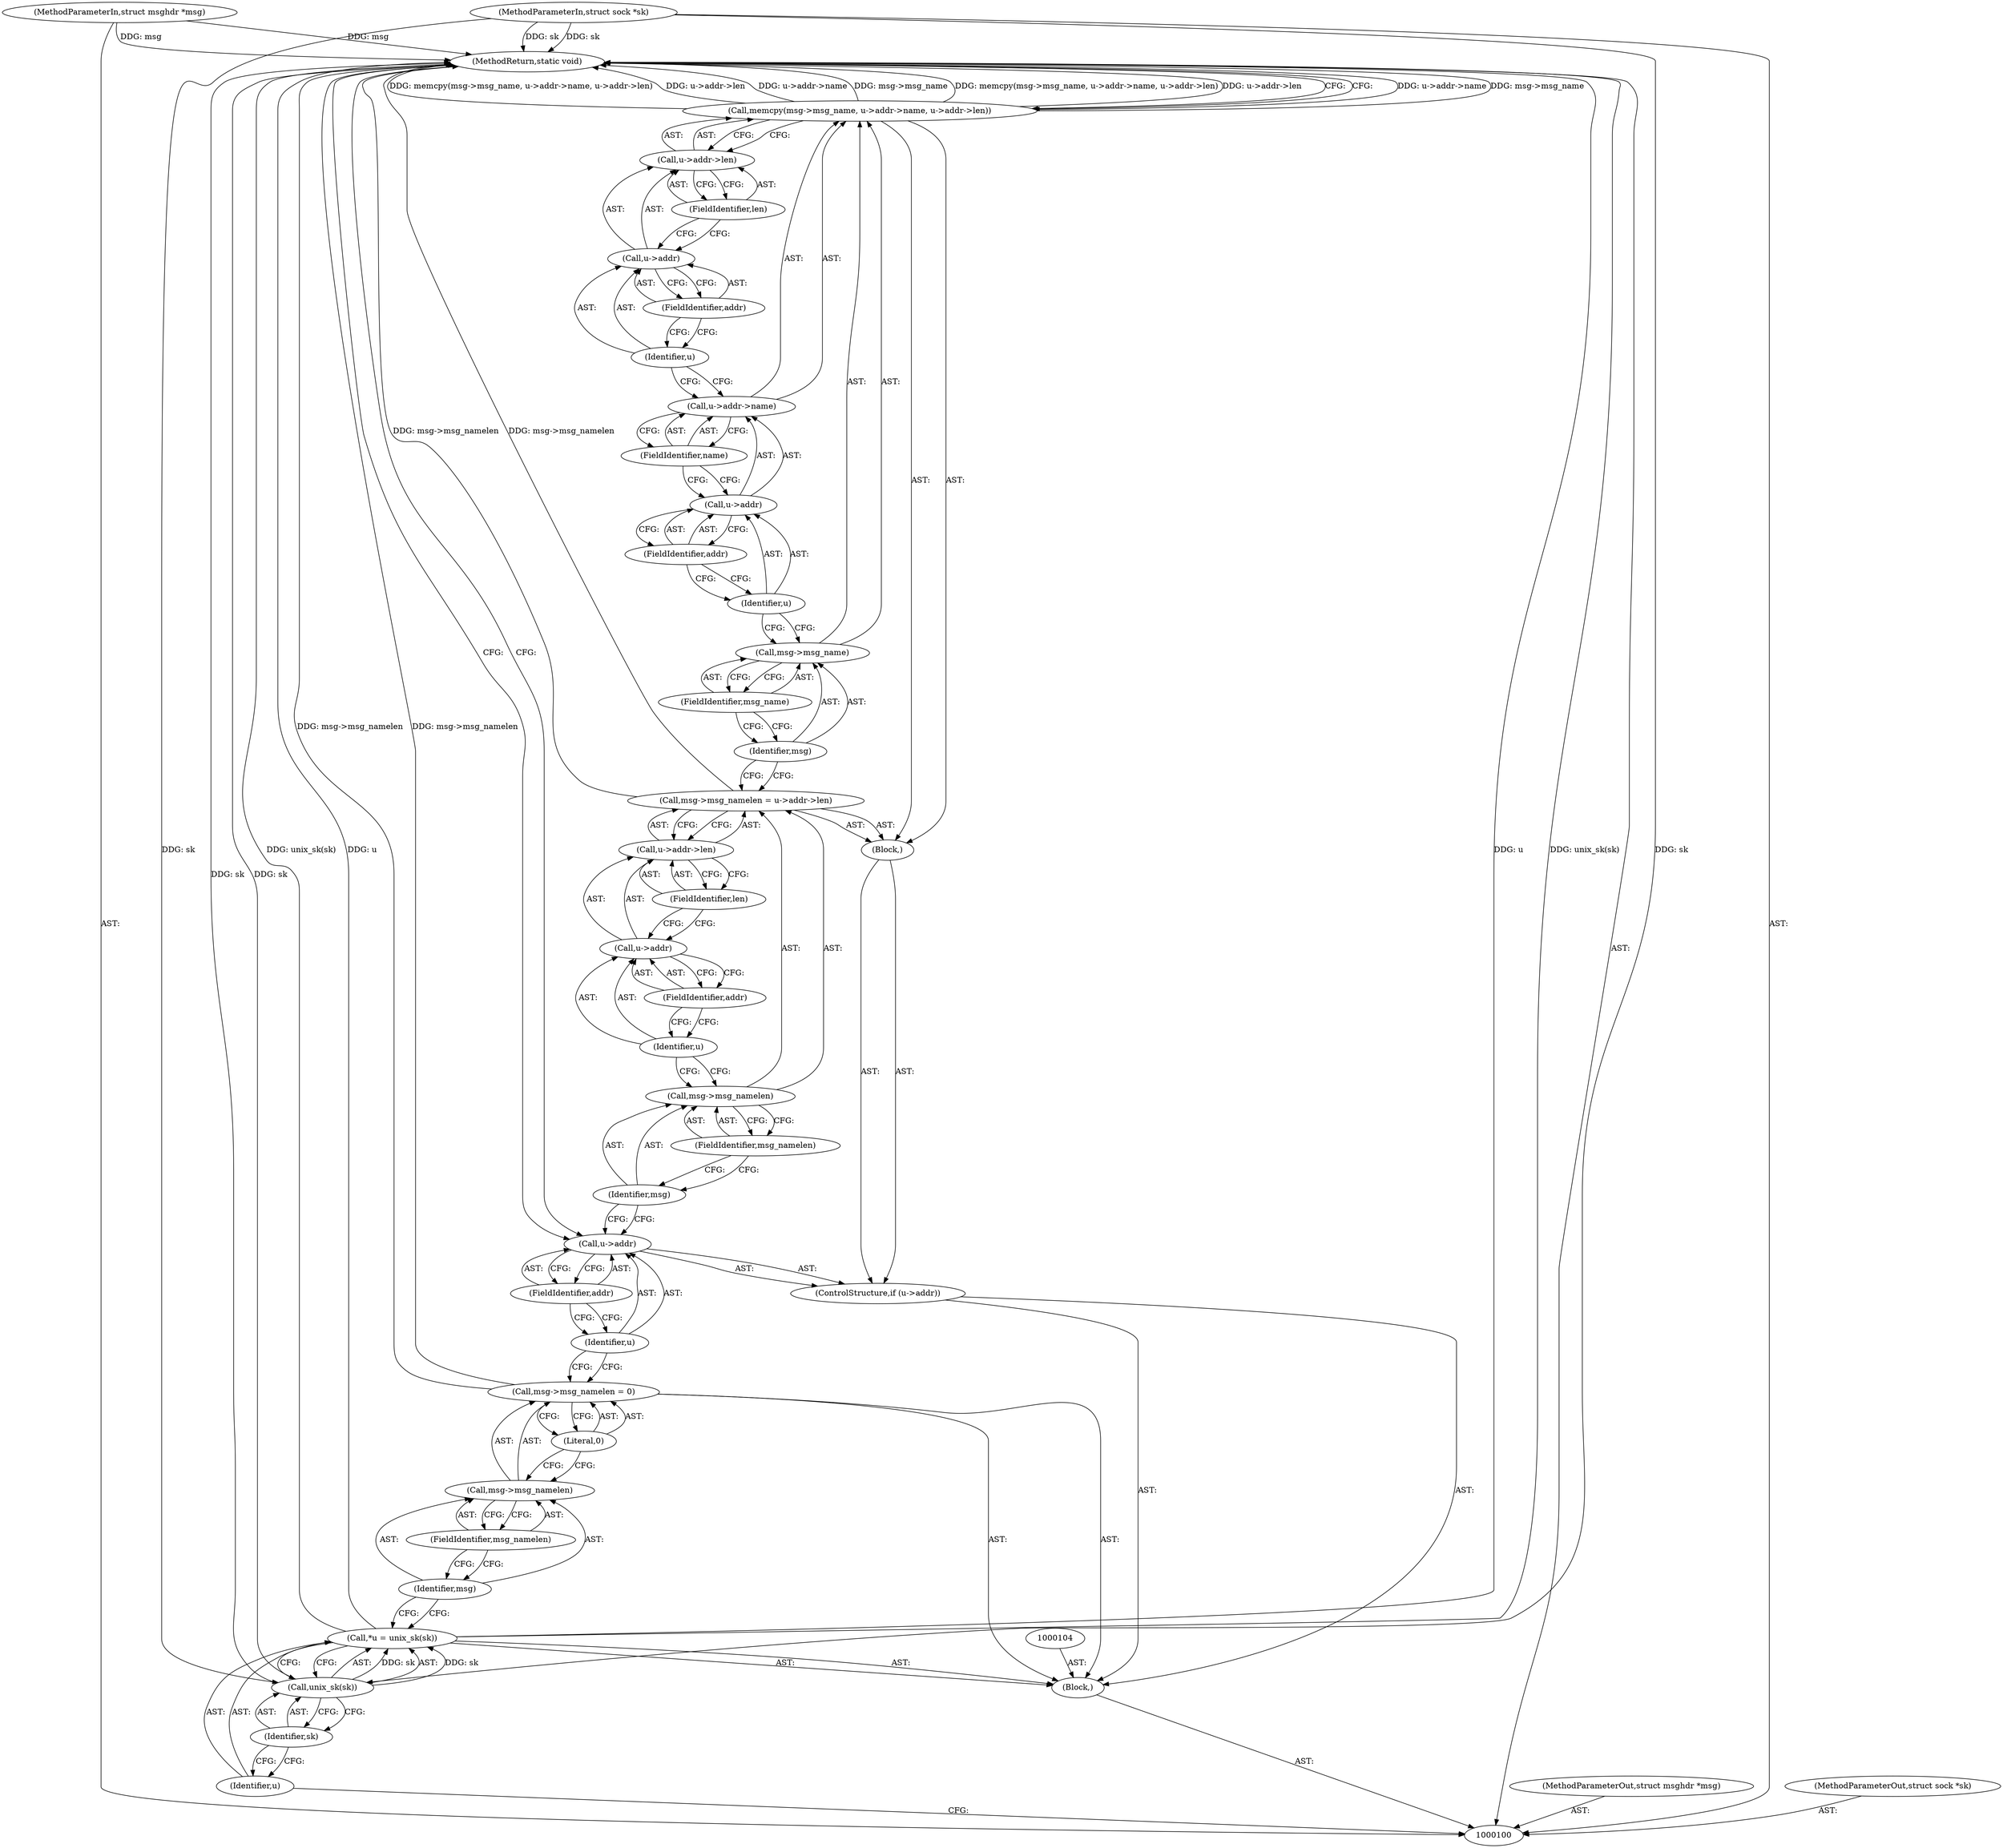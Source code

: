 digraph "1_linux_f3d3342602f8bcbf37d7c46641cb9bca7618eb1c_34" {
"1000142" [label="(MethodReturn,static void)"];
"1000101" [label="(MethodParameterIn,struct msghdr *msg)"];
"1000170" [label="(MethodParameterOut,struct msghdr *msg)"];
"1000102" [label="(MethodParameterIn,struct sock *sk)"];
"1000171" [label="(MethodParameterOut,struct sock *sk)"];
"1000103" [label="(Block,)"];
"1000105" [label="(Call,*u = unix_sk(sk))"];
"1000106" [label="(Identifier,u)"];
"1000107" [label="(Call,unix_sk(sk))"];
"1000108" [label="(Identifier,sk)"];
"1000109" [label="(Call,msg->msg_namelen = 0)"];
"1000110" [label="(Call,msg->msg_namelen)"];
"1000111" [label="(Identifier,msg)"];
"1000113" [label="(Literal,0)"];
"1000112" [label="(FieldIdentifier,msg_namelen)"];
"1000118" [label="(Block,)"];
"1000114" [label="(ControlStructure,if (u->addr))"];
"1000115" [label="(Call,u->addr)"];
"1000116" [label="(Identifier,u)"];
"1000117" [label="(FieldIdentifier,addr)"];
"1000123" [label="(Call,u->addr->len)"];
"1000124" [label="(Call,u->addr)"];
"1000125" [label="(Identifier,u)"];
"1000126" [label="(FieldIdentifier,addr)"];
"1000119" [label="(Call,msg->msg_namelen = u->addr->len)"];
"1000120" [label="(Call,msg->msg_namelen)"];
"1000121" [label="(Identifier,msg)"];
"1000127" [label="(FieldIdentifier,len)"];
"1000122" [label="(FieldIdentifier,msg_namelen)"];
"1000129" [label="(Call,msg->msg_name)"];
"1000130" [label="(Identifier,msg)"];
"1000131" [label="(FieldIdentifier,msg_name)"];
"1000132" [label="(Call,u->addr->name)"];
"1000133" [label="(Call,u->addr)"];
"1000134" [label="(Identifier,u)"];
"1000135" [label="(FieldIdentifier,addr)"];
"1000128" [label="(Call,memcpy(msg->msg_name, u->addr->name, u->addr->len))"];
"1000136" [label="(FieldIdentifier,name)"];
"1000137" [label="(Call,u->addr->len)"];
"1000138" [label="(Call,u->addr)"];
"1000139" [label="(Identifier,u)"];
"1000140" [label="(FieldIdentifier,addr)"];
"1000141" [label="(FieldIdentifier,len)"];
"1000142" -> "1000100"  [label="AST: "];
"1000142" -> "1000128"  [label="CFG: "];
"1000142" -> "1000115"  [label="CFG: "];
"1000107" -> "1000142"  [label="DDG: sk"];
"1000105" -> "1000142"  [label="DDG: unix_sk(sk)"];
"1000105" -> "1000142"  [label="DDG: u"];
"1000128" -> "1000142"  [label="DDG: u->addr->name"];
"1000128" -> "1000142"  [label="DDG: msg->msg_name"];
"1000128" -> "1000142"  [label="DDG: memcpy(msg->msg_name, u->addr->name, u->addr->len)"];
"1000128" -> "1000142"  [label="DDG: u->addr->len"];
"1000102" -> "1000142"  [label="DDG: sk"];
"1000101" -> "1000142"  [label="DDG: msg"];
"1000109" -> "1000142"  [label="DDG: msg->msg_namelen"];
"1000119" -> "1000142"  [label="DDG: msg->msg_namelen"];
"1000101" -> "1000100"  [label="AST: "];
"1000101" -> "1000142"  [label="DDG: msg"];
"1000170" -> "1000100"  [label="AST: "];
"1000102" -> "1000100"  [label="AST: "];
"1000102" -> "1000142"  [label="DDG: sk"];
"1000102" -> "1000107"  [label="DDG: sk"];
"1000171" -> "1000100"  [label="AST: "];
"1000103" -> "1000100"  [label="AST: "];
"1000104" -> "1000103"  [label="AST: "];
"1000105" -> "1000103"  [label="AST: "];
"1000109" -> "1000103"  [label="AST: "];
"1000114" -> "1000103"  [label="AST: "];
"1000105" -> "1000103"  [label="AST: "];
"1000105" -> "1000107"  [label="CFG: "];
"1000106" -> "1000105"  [label="AST: "];
"1000107" -> "1000105"  [label="AST: "];
"1000111" -> "1000105"  [label="CFG: "];
"1000105" -> "1000142"  [label="DDG: unix_sk(sk)"];
"1000105" -> "1000142"  [label="DDG: u"];
"1000107" -> "1000105"  [label="DDG: sk"];
"1000106" -> "1000105"  [label="AST: "];
"1000106" -> "1000100"  [label="CFG: "];
"1000108" -> "1000106"  [label="CFG: "];
"1000107" -> "1000105"  [label="AST: "];
"1000107" -> "1000108"  [label="CFG: "];
"1000108" -> "1000107"  [label="AST: "];
"1000105" -> "1000107"  [label="CFG: "];
"1000107" -> "1000142"  [label="DDG: sk"];
"1000107" -> "1000105"  [label="DDG: sk"];
"1000102" -> "1000107"  [label="DDG: sk"];
"1000108" -> "1000107"  [label="AST: "];
"1000108" -> "1000106"  [label="CFG: "];
"1000107" -> "1000108"  [label="CFG: "];
"1000109" -> "1000103"  [label="AST: "];
"1000109" -> "1000113"  [label="CFG: "];
"1000110" -> "1000109"  [label="AST: "];
"1000113" -> "1000109"  [label="AST: "];
"1000116" -> "1000109"  [label="CFG: "];
"1000109" -> "1000142"  [label="DDG: msg->msg_namelen"];
"1000110" -> "1000109"  [label="AST: "];
"1000110" -> "1000112"  [label="CFG: "];
"1000111" -> "1000110"  [label="AST: "];
"1000112" -> "1000110"  [label="AST: "];
"1000113" -> "1000110"  [label="CFG: "];
"1000111" -> "1000110"  [label="AST: "];
"1000111" -> "1000105"  [label="CFG: "];
"1000112" -> "1000111"  [label="CFG: "];
"1000113" -> "1000109"  [label="AST: "];
"1000113" -> "1000110"  [label="CFG: "];
"1000109" -> "1000113"  [label="CFG: "];
"1000112" -> "1000110"  [label="AST: "];
"1000112" -> "1000111"  [label="CFG: "];
"1000110" -> "1000112"  [label="CFG: "];
"1000118" -> "1000114"  [label="AST: "];
"1000119" -> "1000118"  [label="AST: "];
"1000128" -> "1000118"  [label="AST: "];
"1000114" -> "1000103"  [label="AST: "];
"1000115" -> "1000114"  [label="AST: "];
"1000118" -> "1000114"  [label="AST: "];
"1000115" -> "1000114"  [label="AST: "];
"1000115" -> "1000117"  [label="CFG: "];
"1000116" -> "1000115"  [label="AST: "];
"1000117" -> "1000115"  [label="AST: "];
"1000121" -> "1000115"  [label="CFG: "];
"1000142" -> "1000115"  [label="CFG: "];
"1000116" -> "1000115"  [label="AST: "];
"1000116" -> "1000109"  [label="CFG: "];
"1000117" -> "1000116"  [label="CFG: "];
"1000117" -> "1000115"  [label="AST: "];
"1000117" -> "1000116"  [label="CFG: "];
"1000115" -> "1000117"  [label="CFG: "];
"1000123" -> "1000119"  [label="AST: "];
"1000123" -> "1000127"  [label="CFG: "];
"1000124" -> "1000123"  [label="AST: "];
"1000127" -> "1000123"  [label="AST: "];
"1000119" -> "1000123"  [label="CFG: "];
"1000124" -> "1000123"  [label="AST: "];
"1000124" -> "1000126"  [label="CFG: "];
"1000125" -> "1000124"  [label="AST: "];
"1000126" -> "1000124"  [label="AST: "];
"1000127" -> "1000124"  [label="CFG: "];
"1000125" -> "1000124"  [label="AST: "];
"1000125" -> "1000120"  [label="CFG: "];
"1000126" -> "1000125"  [label="CFG: "];
"1000126" -> "1000124"  [label="AST: "];
"1000126" -> "1000125"  [label="CFG: "];
"1000124" -> "1000126"  [label="CFG: "];
"1000119" -> "1000118"  [label="AST: "];
"1000119" -> "1000123"  [label="CFG: "];
"1000120" -> "1000119"  [label="AST: "];
"1000123" -> "1000119"  [label="AST: "];
"1000130" -> "1000119"  [label="CFG: "];
"1000119" -> "1000142"  [label="DDG: msg->msg_namelen"];
"1000120" -> "1000119"  [label="AST: "];
"1000120" -> "1000122"  [label="CFG: "];
"1000121" -> "1000120"  [label="AST: "];
"1000122" -> "1000120"  [label="AST: "];
"1000125" -> "1000120"  [label="CFG: "];
"1000121" -> "1000120"  [label="AST: "];
"1000121" -> "1000115"  [label="CFG: "];
"1000122" -> "1000121"  [label="CFG: "];
"1000127" -> "1000123"  [label="AST: "];
"1000127" -> "1000124"  [label="CFG: "];
"1000123" -> "1000127"  [label="CFG: "];
"1000122" -> "1000120"  [label="AST: "];
"1000122" -> "1000121"  [label="CFG: "];
"1000120" -> "1000122"  [label="CFG: "];
"1000129" -> "1000128"  [label="AST: "];
"1000129" -> "1000131"  [label="CFG: "];
"1000130" -> "1000129"  [label="AST: "];
"1000131" -> "1000129"  [label="AST: "];
"1000134" -> "1000129"  [label="CFG: "];
"1000130" -> "1000129"  [label="AST: "];
"1000130" -> "1000119"  [label="CFG: "];
"1000131" -> "1000130"  [label="CFG: "];
"1000131" -> "1000129"  [label="AST: "];
"1000131" -> "1000130"  [label="CFG: "];
"1000129" -> "1000131"  [label="CFG: "];
"1000132" -> "1000128"  [label="AST: "];
"1000132" -> "1000136"  [label="CFG: "];
"1000133" -> "1000132"  [label="AST: "];
"1000136" -> "1000132"  [label="AST: "];
"1000139" -> "1000132"  [label="CFG: "];
"1000133" -> "1000132"  [label="AST: "];
"1000133" -> "1000135"  [label="CFG: "];
"1000134" -> "1000133"  [label="AST: "];
"1000135" -> "1000133"  [label="AST: "];
"1000136" -> "1000133"  [label="CFG: "];
"1000134" -> "1000133"  [label="AST: "];
"1000134" -> "1000129"  [label="CFG: "];
"1000135" -> "1000134"  [label="CFG: "];
"1000135" -> "1000133"  [label="AST: "];
"1000135" -> "1000134"  [label="CFG: "];
"1000133" -> "1000135"  [label="CFG: "];
"1000128" -> "1000118"  [label="AST: "];
"1000128" -> "1000137"  [label="CFG: "];
"1000129" -> "1000128"  [label="AST: "];
"1000132" -> "1000128"  [label="AST: "];
"1000137" -> "1000128"  [label="AST: "];
"1000142" -> "1000128"  [label="CFG: "];
"1000128" -> "1000142"  [label="DDG: u->addr->name"];
"1000128" -> "1000142"  [label="DDG: msg->msg_name"];
"1000128" -> "1000142"  [label="DDG: memcpy(msg->msg_name, u->addr->name, u->addr->len)"];
"1000128" -> "1000142"  [label="DDG: u->addr->len"];
"1000136" -> "1000132"  [label="AST: "];
"1000136" -> "1000133"  [label="CFG: "];
"1000132" -> "1000136"  [label="CFG: "];
"1000137" -> "1000128"  [label="AST: "];
"1000137" -> "1000141"  [label="CFG: "];
"1000138" -> "1000137"  [label="AST: "];
"1000141" -> "1000137"  [label="AST: "];
"1000128" -> "1000137"  [label="CFG: "];
"1000138" -> "1000137"  [label="AST: "];
"1000138" -> "1000140"  [label="CFG: "];
"1000139" -> "1000138"  [label="AST: "];
"1000140" -> "1000138"  [label="AST: "];
"1000141" -> "1000138"  [label="CFG: "];
"1000139" -> "1000138"  [label="AST: "];
"1000139" -> "1000132"  [label="CFG: "];
"1000140" -> "1000139"  [label="CFG: "];
"1000140" -> "1000138"  [label="AST: "];
"1000140" -> "1000139"  [label="CFG: "];
"1000138" -> "1000140"  [label="CFG: "];
"1000141" -> "1000137"  [label="AST: "];
"1000141" -> "1000138"  [label="CFG: "];
"1000137" -> "1000141"  [label="CFG: "];
}
